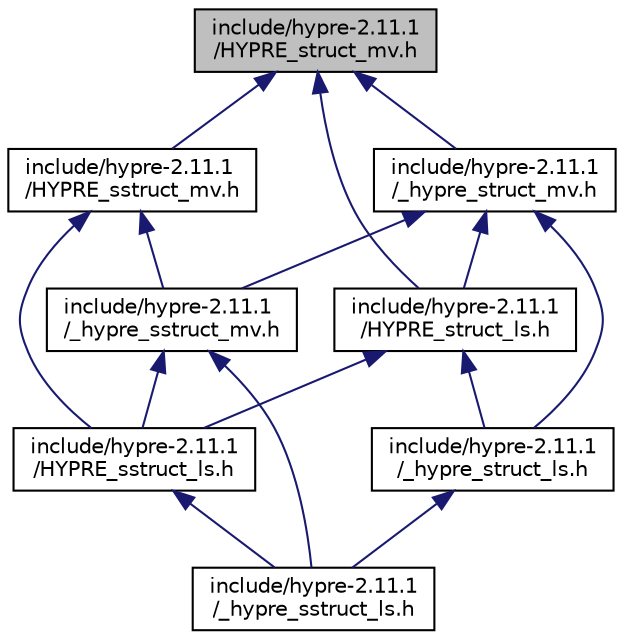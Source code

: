 digraph "include/hypre-2.11.1/HYPRE_struct_mv.h"
{
 // LATEX_PDF_SIZE
  edge [fontname="Helvetica",fontsize="10",labelfontname="Helvetica",labelfontsize="10"];
  node [fontname="Helvetica",fontsize="10",shape=record];
  Node1 [label="include/hypre-2.11.1\l/HYPRE_struct_mv.h",height=0.2,width=0.4,color="black", fillcolor="grey75", style="filled", fontcolor="black",tooltip=" "];
  Node1 -> Node2 [dir="back",color="midnightblue",fontsize="10",style="solid",fontname="Helvetica"];
  Node2 [label="include/hypre-2.11.1\l/HYPRE_sstruct_mv.h",height=0.2,width=0.4,color="black", fillcolor="white", style="filled",URL="$_h_y_p_r_e__sstruct__mv_8h.html",tooltip=" "];
  Node2 -> Node3 [dir="back",color="midnightblue",fontsize="10",style="solid",fontname="Helvetica"];
  Node3 [label="include/hypre-2.11.1\l/HYPRE_sstruct_ls.h",height=0.2,width=0.4,color="black", fillcolor="white", style="filled",URL="$_h_y_p_r_e__sstruct__ls_8h.html",tooltip=" "];
  Node3 -> Node4 [dir="back",color="midnightblue",fontsize="10",style="solid",fontname="Helvetica"];
  Node4 [label="include/hypre-2.11.1\l/_hypre_sstruct_ls.h",height=0.2,width=0.4,color="black", fillcolor="white", style="filled",URL="$__hypre__sstruct__ls_8h.html",tooltip=" "];
  Node2 -> Node5 [dir="back",color="midnightblue",fontsize="10",style="solid",fontname="Helvetica"];
  Node5 [label="include/hypre-2.11.1\l/_hypre_sstruct_mv.h",height=0.2,width=0.4,color="black", fillcolor="white", style="filled",URL="$__hypre__sstruct__mv_8h.html",tooltip=" "];
  Node5 -> Node3 [dir="back",color="midnightblue",fontsize="10",style="solid",fontname="Helvetica"];
  Node5 -> Node4 [dir="back",color="midnightblue",fontsize="10",style="solid",fontname="Helvetica"];
  Node1 -> Node6 [dir="back",color="midnightblue",fontsize="10",style="solid",fontname="Helvetica"];
  Node6 [label="include/hypre-2.11.1\l/HYPRE_struct_ls.h",height=0.2,width=0.4,color="black", fillcolor="white", style="filled",URL="$_h_y_p_r_e__struct__ls_8h.html",tooltip=" "];
  Node6 -> Node3 [dir="back",color="midnightblue",fontsize="10",style="solid",fontname="Helvetica"];
  Node6 -> Node7 [dir="back",color="midnightblue",fontsize="10",style="solid",fontname="Helvetica"];
  Node7 [label="include/hypre-2.11.1\l/_hypre_struct_ls.h",height=0.2,width=0.4,color="black", fillcolor="white", style="filled",URL="$__hypre__struct__ls_8h.html",tooltip=" "];
  Node7 -> Node4 [dir="back",color="midnightblue",fontsize="10",style="solid",fontname="Helvetica"];
  Node1 -> Node8 [dir="back",color="midnightblue",fontsize="10",style="solid",fontname="Helvetica"];
  Node8 [label="include/hypre-2.11.1\l/_hypre_struct_mv.h",height=0.2,width=0.4,color="black", fillcolor="white", style="filled",URL="$__hypre__struct__mv_8h.html",tooltip=" "];
  Node8 -> Node6 [dir="back",color="midnightblue",fontsize="10",style="solid",fontname="Helvetica"];
  Node8 -> Node5 [dir="back",color="midnightblue",fontsize="10",style="solid",fontname="Helvetica"];
  Node8 -> Node7 [dir="back",color="midnightblue",fontsize="10",style="solid",fontname="Helvetica"];
}
